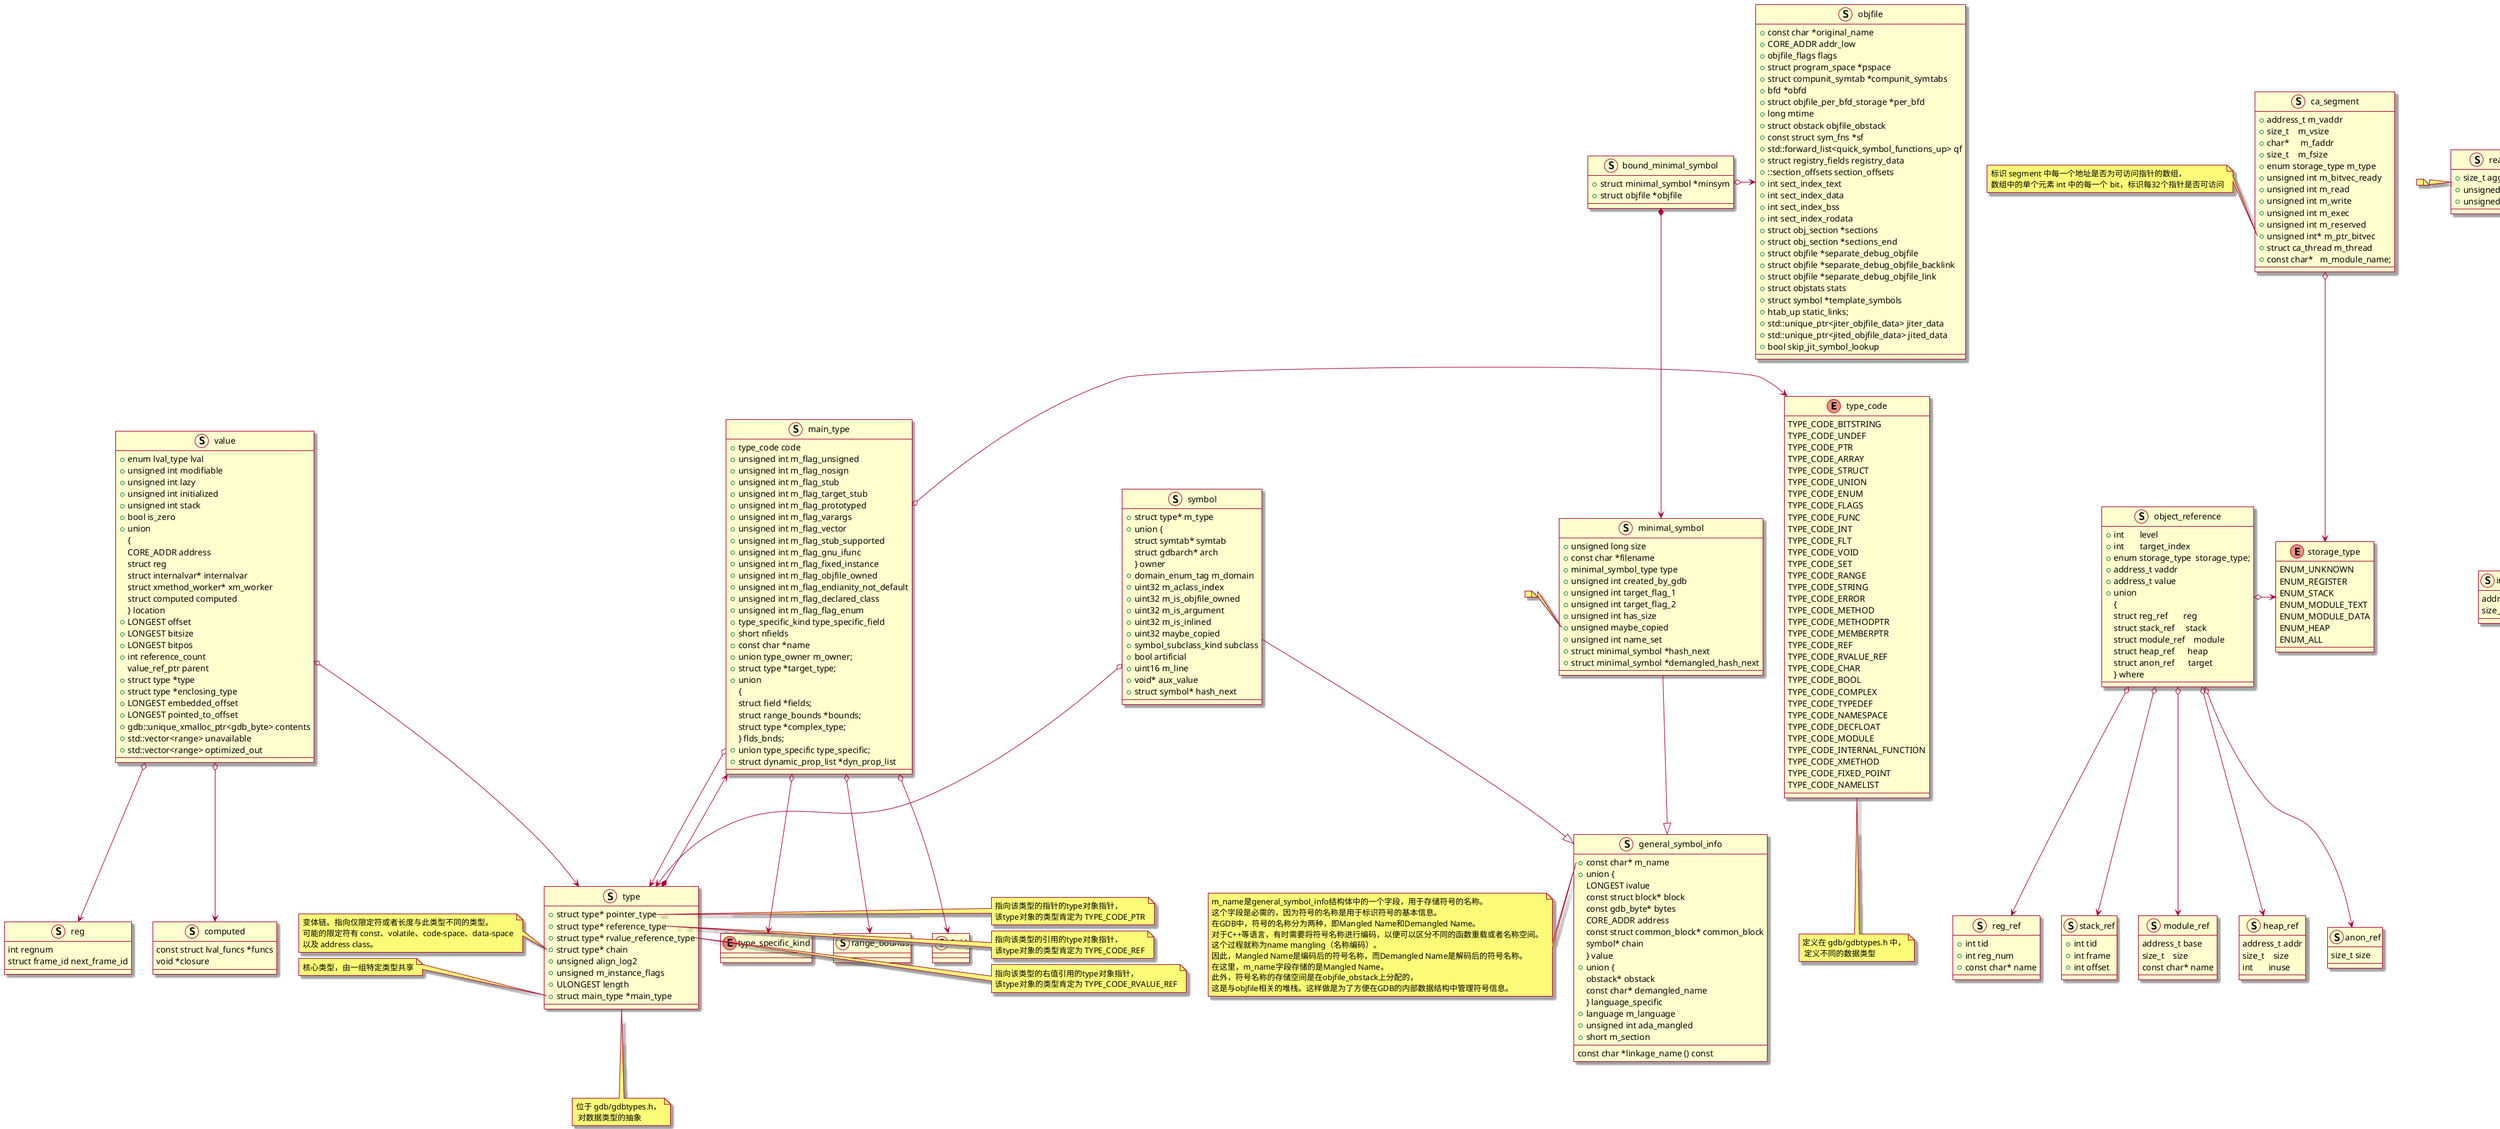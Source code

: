 @startuml 类图
skin rose

enum type_code
{
    TYPE_CODE_BITSTRING
    TYPE_CODE_UNDEF
    TYPE_CODE_PTR
    TYPE_CODE_ARRAY
    TYPE_CODE_STRUCT
    TYPE_CODE_UNION
    TYPE_CODE_ENUM
    TYPE_CODE_FLAGS
    TYPE_CODE_FUNC
    TYPE_CODE_INT
    TYPE_CODE_FLT
    TYPE_CODE_VOID
    TYPE_CODE_SET
    TYPE_CODE_RANGE
    TYPE_CODE_STRING
    TYPE_CODE_ERROR
    TYPE_CODE_METHOD
    TYPE_CODE_METHODPTR
    TYPE_CODE_MEMBERPTR
    TYPE_CODE_REF
    TYPE_CODE_RVALUE_REF
    TYPE_CODE_CHAR
    TYPE_CODE_BOOL
    TYPE_CODE_COMPLEX
    TYPE_CODE_TYPEDEF
    TYPE_CODE_NAMESPACE
    TYPE_CODE_DECFLOAT
    TYPE_CODE_MODULE
    TYPE_CODE_INTERNAL_FUNCTION
    TYPE_CODE_XMETHOD
    TYPE_CODE_FIXED_POINT
    TYPE_CODE_NAMELIST
}
note bottom: 定义在 gdb/gdbtypes.h 中，\n 定义不同的数据类型

struct main_type
{
    + type_code code
    + unsigned int m_flag_unsigned
    + unsigned int m_flag_nosign
    + unsigned int m_flag_stub
    + unsigned int m_flag_target_stub
    + unsigned int m_flag_prototyped
    + unsigned int m_flag_varargs
    + unsigned int m_flag_vector
    + unsigned int m_flag_stub_supported
    + unsigned int m_flag_gnu_ifunc
    + unsigned int m_flag_fixed_instance
    + unsigned int m_flag_objfile_owned
    + unsigned int m_flag_endianity_not_default
    + unsigned int m_flag_declared_class
    + unsigned int m_flag_flag_enum
    + type_specific_kind type_specific_field
    + short nfields
    + const char *name
    + union type_owner m_owner;
    + struct type *target_type;
    + union 
    {
        struct field *fields;
        struct range_bounds *bounds;
        struct type *complex_type;
    } flds_bnds;
    + union type_specific type_specific;
    + struct dynamic_prop_list *dyn_prop_list
}
struct field {}
enum type_specific_kind {} 
struct range_bounds {}

main_type o->type_code
main_type o--> type_specific_kind
main_type o-->field
main_type o-->range_bounds

struct type
{
    + struct type* pointer_type
    + struct type* reference_type
    + struct type* rvalue_reference_type
    + struct type* chain
    + unsigned align_log2
    + unsigned m_instance_flags
    + ULONGEST length
    + struct main_type *main_type
}
note bottom: 位于 gdb/gdbtypes.h，\n 对数据类型的抽象
note right of type::pointer_type
    指向该类型的指针的type对象指针，
    该type对象的类型肯定为 TYPE_CODE_PTR
end note
note right of type::reference_type
    指向该类型的引用的type对象指针，
    该type对象的类型肯定为 TYPE_CODE_REF
end note
note right of type::rvalue_reference_type
    指向该类型的右值引用的type对象指针，
    该type对象的类型肯定为 TYPE_CODE_RVALUE_REF
end note
note left of type::chain
    变体链。指向仅限定符或者长度与此类型不同的类型。
    可能的限定符有 const、volatile、code-space、data-space
    以及 address class。
end note
note left of type::main_type
    核心类型，由一组特定类型共享
end note
type *-->main_type
main_type o--> type

struct general_symbol_info
{
    ' Name of the symbol.  This is a required field.  Storage for the
    '  name is allocated on the objfile_obstack for the associated
    '  objfile.  For languages like C++ that make a distinction between
    '  the mangled name and demangled name, this is the mangled
    '  name.
    + const char* m_name
    '  Value of the symbol.  Which member of this union to use, and what
    '  it means, depends on what kind of symbol this is and its
    '  SYMBOL_CLASS.  See comments there for more details.  All of these
    '  are in host byte order (though what they point to might be in
    '  target byte order, e.g. LOC_CONST_BYTES).
    + union {
        LONGEST ivalue
        const struct block* block
        const gdb_byte* bytes
        CORE_ADDR address
        const struct common_block* common_block
        symbol* chain
    } value
    + union {
        obstack* obstack
        const char* demangled_name
    } language_specific
    + language m_language
    ' This is only used by Ada.  If set, then the 'demangled_name' field
    '  of language_specific is valid.  Otherwise, the 'obstack' field is
    '  valid.
    + unsigned int ada_mangled
    + short m_section
    ' ====函数====
    const char *linkage_name () const
}
note left of general_symbol_info::m_name
    m_name是general_symbol_info结构体中的一个字段，用于存储符号的名称。
    这个字段是必需的，因为符号的名称是用于标识符号的基本信息。
    在GDB中，符号的名称分为两种，即Mangled Name和Demangled Name。
    对于C++等语言，有时需要将符号名称进行编码，以便可以区分不同的函数重载或者名称空间。
    这个过程就称为name mangling（名称编码）。
    因此，Mangled Name是编码后的符号名称，而Demangled Name是解码后的符号名称。
    在这里，m_name字段存储的是Mangled Name。
    此外，符号名称的存储空间是在objfile_obstack上分配的，
    这是与objfile相关的堆栈。这样做是为了方便在GDB的内部数据结构中管理符号信息。
end note

enum minimal_symbol_type
{
    mst_unknown
    mst_text
    mst_text_gnu_ifunc
    mst_data_gnu_ifunc
    mst_slot_got_plt
    mst_data
    mst_bss
    mst_abs
    mst_solib_trampoline
    mst_file_text
    mst_file_data
    mst_file_bss
    nr_minsym_types
}

struct minimal_symbol
{
    + unsigned long size
    + const char *filename
    + minimal_symbol_type type
    + unsigned int created_by_gdb
    'Two flag bits provided for the use of the target.  */
    + unsigned int target_flag_1
    + unsigned int target_flag_2
    'Nonzero iff the size of the minimal symbol has been set.
    'Symbol size information can sometimes not be determined, because
    'the object file format may not carry that piece of information.
    + unsigned int has_size
    'For data symbols only, if this is set, then the symbol might be
     'subject to copy relocation.  In this case, a minimal symbol
     'matching the symbol's linkage name is first looked for in the
     'main objfile.  If found, then that address is used; otherwise the
     'address in this symbol is used.  */
    + unsigned maybe_copied
    'Non-zero if this symbol ever had its demangled name set (even if
     'it was set to NULL).  */
    + unsigned int name_set
    'Minimal symbols with the same hash key are kept on a linked
     'list.  This is the link.  */
    + struct minimal_symbol *hash_next
    'Minimal symbols are stored in two different hash tables.  This is
    'the `next' pointer for the demangled hash table.  */
    + struct minimal_symbol *demangled_hash_next
}
minimal_symbol --|> general_symbol_info
note left of minimal_symbol::maybe_copied
end note

struct objfile
{
/' /* The object file's original name as specified by the user,
     made absolute, and tilde-expanded.  However, it is not canonicalized
     (i.e., it has not been passed through gdb_realpath).
     This pointer is never NULL.  This does not have to be freed; it is
     guaranteed to have a lifetime at least as long as the objfile.  */ '/
  + const char *original_name
  + CORE_ADDR addr_low
'   /* Some flag bits for this objfile.  */
  + objfile_flags flags
'   /* The program space associated with this objfile.  */
  + struct program_space *pspace
'   /* List of compunits.
    '  These are used to do symbol lookups and file/line-number lookups.  */
  + struct compunit_symtab *compunit_symtabs
'   /* The object file's BFD.  Can be null if the objfile contains only
    '  minimal symbols, e.g. the run time common symbols for SunOS4.  */
  + bfd *obfd
'   /* The per-BFD data.  Note that this is treated specially if OBFD
    '  is NULL.  */
  + struct objfile_per_bfd_storage *per_bfd
'   /* The modification timestamp of the object file, as of the last time
    '  we read its symbols.  */
  + long mtime
'   /* Obstack to hold objects that should be freed when we load a new symbol
    '  table from this object file.  */
  + struct obstack objfile_obstack
'   /* Structure which keeps track of functions that manipulate objfile's
'      of the same type as this objfile.  I.e. the function to read partial
'      symbols for example.  Note that this structure is in statically
'      allocated memory, and is shared by all objfiles that use the
'      object module reader of this type.  */
  + const struct sym_fns *sf
'   /* The "quick" (aka partial) symbol functions for this symbol
    '  reader.  */
  + std::forward_list<quick_symbol_functions_up> qf
'   /* Per objfile data-pointers required by other GDB modules.  */
  + struct registry_fields registry_data
'   /* Set of relocation offsets to apply to each section.
'      The table is indexed by the_bfd_section->index, thus it is generally
'      as large as the number of sections in the binary.
'      These offsets indicate that all symbols (including partial and
'      minimal symbols) which have been read have been relocated by this
'      much.  Symbols which are yet to be read need to be relocated by it.  */
  + ::section_offsets section_offsets
'   /* Indexes in the section_offsets array.  These are initialized by the
'      *_symfile_offsets() family of functions (som_symfile_offsets,
'      xcoff_symfile_offsets, default_symfile_offsets).  In theory they
'      should correspond to the section indexes used by bfd for the
'      current objfile.  The exception to this for the time being is the
'      SOM version.
'      These are initialized to -1 so that we can later detect if they
'      are used w/o being properly assigned to.  */
  + int sect_index_text
  + int sect_index_data
  + int sect_index_bss
  + int sect_index_rodata
'   /* These pointers are used to locate the section table, which
'      among other things, is used to map pc addresses into sections.
'      SECTIONS points to the first entry in the table, and
'      SECTIONS_END points to the first location past the last entry
'      in the table.  The table is stored on the objfile_obstack.  The
'      sections are indexed by the BFD section index; but the
'      structure data is only valid for certain sections
'      (e.g. non-empty, SEC_ALLOC).  */
  + struct obj_section *sections
  + struct obj_section *sections_end
'   /* GDB allows to have debug symbols in separate object files.  This is
'      used by .gnu_debuglink, ELF build id note and Mach-O OSO.
'      Although this is a tree structure, GDB only support one level
'      (ie a separate debug for a separate debug is not supported).  Note that
'      separate debug object are in the main chain and therefore will be
'      visited by objfiles & co iterators.  Separate debug objfile always
'      has a non-nul separate_debug_objfile_backlink.  */
'   /* Link to the first separate debug object, if any.  */
  + struct objfile *separate_debug_objfile
'   /* If this is a separate debug object, this is used as a link to the
'      actual executable objfile.  */
  + struct objfile *separate_debug_objfile_backlink
'   /* If this is a separate debug object, this is a link to the next one
'      for the same executable objfile.  */
  + struct objfile *separate_debug_objfile_link
'   /* Place to stash various statistics about this objfile.  */
  + struct objstats stats
'   /* A linked list of symbols created when reading template types or
'      function templates.  These symbols are not stored in any symbol
'      table, so we have to keep them here to relocate them
'      properly.  */
  + struct symbol *template_symbols
'   /* Associate a static link (struct dynamic_prop *) to all blocks (struct
'      block *) that have one.
'      In the context of nested functions (available in Pascal, Ada and GNU C,
'      for instance), a static link (as in DWARF's DW_AT_static_link attribute)
'      for a function is a way to get the frame corresponding to the enclosing
'      function.
'      Very few blocks have a static link, so it's more memory efficient to
'      store these here rather than in struct block.  Static links must be
'      allocated on the objfile's obstack.  */
  + htab_up static_links;
'   /* JIT-related data for this objfile, if the objfile is a JITer;
'      that is, it produces JITed objfiles.  */
  + std::unique_ptr<jiter_objfile_data> jiter_data
'   /* JIT-related data for this objfile, if the objfile is JITed;
'      that is, it was produced by a JITer.  */
  + std::unique_ptr<jited_objfile_data> jited_data
'   /* A flag that is set to true if the JIT interface symbols are not
'      found in this objfile, so that we can skip the symbol lookup the
'      next time.  If an objfile does not have the symbols, it will
'      never have them.  */
  + bool skip_jit_symbol_lookup
}

struct bound_minimal_symbol
{
    + struct minimal_symbol *minsym
    + struct objfile *objfile
}
bound_minimal_symbol *-->minimal_symbol
bound_minimal_symbol o->objfile

struct symbol
{
    + struct type* m_type
    + union {
        struct symtab* symtab
        struct gdbarch* arch
    } owner
    + domain_enum_tag m_domain
    + uint32 m_aclass_index
    + uint32 m_is_objfile_owned
    + uint32 m_is_argument
    + uint32 m_is_inlined
    + uint32 maybe_copied
    + symbol_subclass_kind subclass
    + bool artificial
    + uint16 m_line
    + void* aux_value
    + struct symbol* hash_next
}
symbol --|> general_symbol_info
symbol o--> type

enum language
{
    language_unknown,	/* Language not known */
    language_auto,		/* Placeholder for automatic setting */
    language_c,			/* C */
    language_objc,		/* Objective-C */
    language_cplus,		/* C++ */
    language_d,			/* D */
    language_go,			/* Go */
    language_fortran,		/* Fortran */
    language_m2,		/* Modula-2 */
    language_asm,		/* Assembly language */
    language_pascal,		/* Pascal */
    language_opencl,		/* OpenCL */
    language_rust,		/* Rust */
    language_minimal,		/* All other languages, minimal support only */
    language_ada,		/* Ada */
    nr_languageslanguage_unknow

}

enum storage_type
{
    ENUM_UNKNOWN
	ENUM_REGISTER
	ENUM_STACK
	ENUM_MODULE_TEXT
	ENUM_MODULE_DATA
	ENUM_HEAP
	ENUM_ALL
}

struct ca_segment
{
    'virtual address in the target process
	+ address_t m_vaddr
    'size of the virtual memory segment
	+ size_t    m_vsize
    'mmapped address in the host process core_ananlyzer
	+ char*     m_faddr
    '	corresponding size in the core file
	+ size_t    m_fsize
	+ enum storage_type m_type
    ' indicating the bit vector is initialized
	+ unsigned int m_bitvec_ready
	+ unsigned int m_read
	+ unsigned int m_write
	+ unsigned int m_exec
	+ unsigned int m_reserved
    ' bit vector of addressable pointers
	+ unsigned int* m_ptr_bitvec
	+ struct ca_thread m_thread
	+ const char*   m_module_name;
}
ca_segment o--> storage_type
note left of ca_segment::m_ptr_bitvec
    标识 segment 中每一个地址是否为可访问指针的数组，
    数组中的单个元素 int 中的每一个 bit，标识每32个指针是否可访问
end note

struct reg_ref
{
	+ int tid
	+ int reg_num
	+ const char* name
}

struct stack_ref
{
	' //ptid_t ptid;	// "Actual process id";
    ';		// thread id used by debugger
	+ int tid
	+ int frame
	+ int offset
}

struct module_ref
{
	address_t base
	size_t    size
	const char* name
}

struct heap_ref
{
	address_t addr
	size_t    size
	int       inuse
}

struct anon_ref
{
	size_t size
}

struct object_reference
{
    '0 is referenced, 1 means direct ref,
    '2 stands for 2nd level indirect ref, and so on
	+ int       level
    ' I am a reference to the object in this slot
	+ int       target_index
	+ enum storage_type  storage_type;
    ' the address that references
	+ address_t vaddr
    ' the value at the above address, i.e. the the referenced
	+ address_t value
	+ union
	{
	    struct reg_ref       reg
		struct stack_ref     stack
		struct module_ref    module
		struct heap_ref      heap
		struct anon_ref      target
	} where
}
object_reference o-> storage_type
object_reference o--> reg_ref
object_reference o--> stack_ref
object_reference o--> module_ref
object_reference o--> heap_ref
object_reference o--> anon_ref

struct object_range
{
    + address_t low
    + address_t high
}

struct inuse_block
{
    address_t addr
    size_t size
}

struct reachable_block
{
    + size_t aggr_size
    + unsigned long aggr_count
    + unsigned int* index_map
}
note left: 
reachable_block --|> inuse_block

struct reg
{
    int regnum
    struct frame_id next_frame_id
}

struct computed
{
    const struct lval_funcs *funcs
    void *closure
}

struct value
{
    + enum lval_type lval
    + unsigned int modifiable
    + unsigned int lazy
    + unsigned int initialized
    + unsigned int stack
    + bool is_zero
    + union
    {
        CORE_ADDR address
        struct reg
        struct internalvar* internalvar
        struct xmethod_worker* xm_worker
        struct computed computed
    } location
    + LONGEST offset
    + LONGEST bitsize
    + LONGEST bitpos
    + int reference_count
    value_ref_ptr parent
    + struct type *type
    + struct type *enclosing_type
    + LONGEST embedded_offset
    + LONGEST pointed_to_offset
    + gdb::unique_xmalloc_ptr<gdb_byte> contents
    + std::vector<range> unavailable
    + std::vector<range> optimized_out
}
value o-->reg
value o-->computed
value o-->type

@enduml